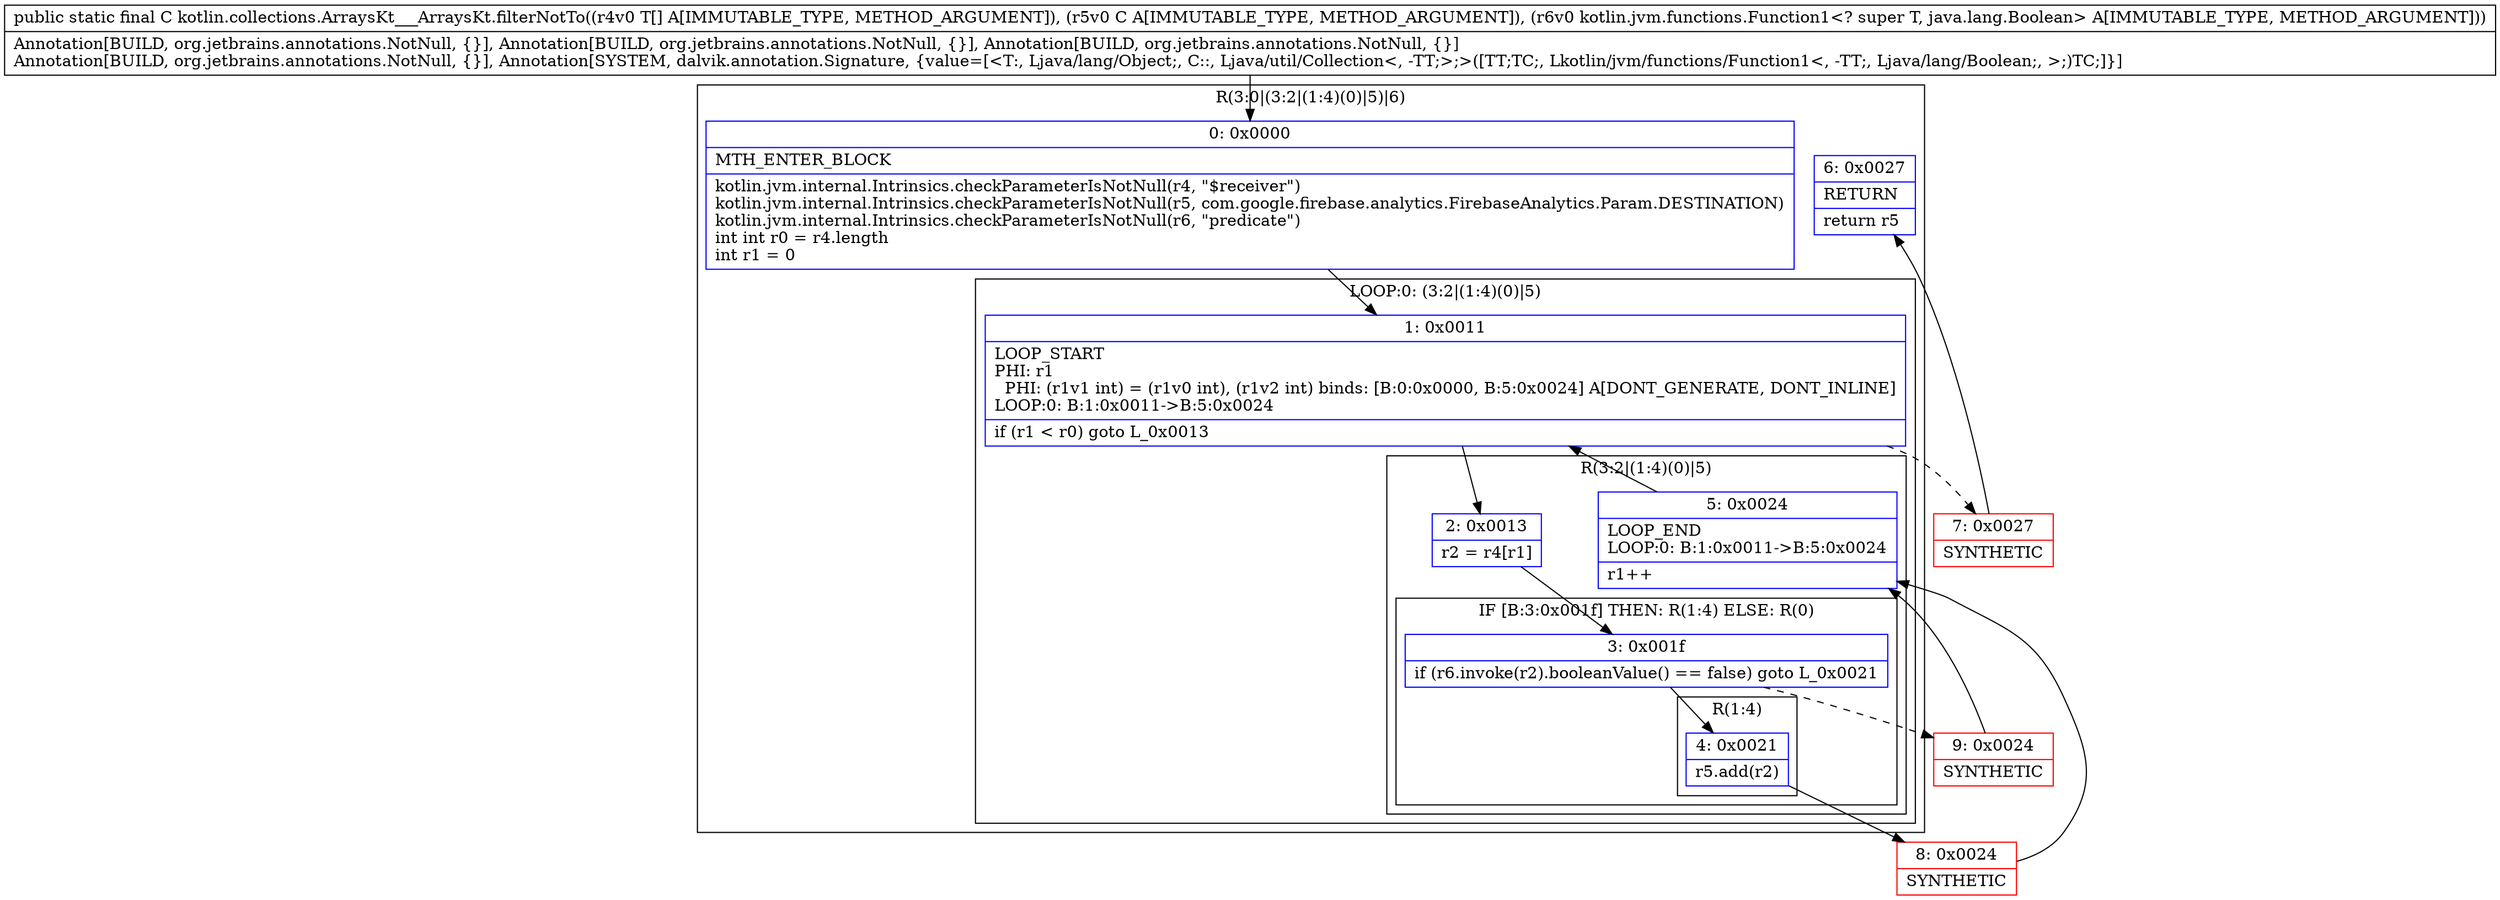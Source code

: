 digraph "CFG forkotlin.collections.ArraysKt___ArraysKt.filterNotTo([Ljava\/lang\/Object;Ljava\/util\/Collection;Lkotlin\/jvm\/functions\/Function1;)Ljava\/util\/Collection;" {
subgraph cluster_Region_1341574853 {
label = "R(3:0|(3:2|(1:4)(0)|5)|6)";
node [shape=record,color=blue];
Node_0 [shape=record,label="{0\:\ 0x0000|MTH_ENTER_BLOCK\l|kotlin.jvm.internal.Intrinsics.checkParameterIsNotNull(r4, \"$receiver\")\lkotlin.jvm.internal.Intrinsics.checkParameterIsNotNull(r5, com.google.firebase.analytics.FirebaseAnalytics.Param.DESTINATION)\lkotlin.jvm.internal.Intrinsics.checkParameterIsNotNull(r6, \"predicate\")\lint int r0 = r4.length\lint r1 = 0\l}"];
subgraph cluster_LoopRegion_1672424803 {
label = "LOOP:0: (3:2|(1:4)(0)|5)";
node [shape=record,color=blue];
Node_1 [shape=record,label="{1\:\ 0x0011|LOOP_START\lPHI: r1 \l  PHI: (r1v1 int) = (r1v0 int), (r1v2 int) binds: [B:0:0x0000, B:5:0x0024] A[DONT_GENERATE, DONT_INLINE]\lLOOP:0: B:1:0x0011\-\>B:5:0x0024\l|if (r1 \< r0) goto L_0x0013\l}"];
subgraph cluster_Region_1058556045 {
label = "R(3:2|(1:4)(0)|5)";
node [shape=record,color=blue];
Node_2 [shape=record,label="{2\:\ 0x0013|r2 = r4[r1]\l}"];
subgraph cluster_IfRegion_1137524900 {
label = "IF [B:3:0x001f] THEN: R(1:4) ELSE: R(0)";
node [shape=record,color=blue];
Node_3 [shape=record,label="{3\:\ 0x001f|if (r6.invoke(r2).booleanValue() == false) goto L_0x0021\l}"];
subgraph cluster_Region_57297634 {
label = "R(1:4)";
node [shape=record,color=blue];
Node_4 [shape=record,label="{4\:\ 0x0021|r5.add(r2)\l}"];
}
subgraph cluster_Region_545527803 {
label = "R(0)";
node [shape=record,color=blue];
}
}
Node_5 [shape=record,label="{5\:\ 0x0024|LOOP_END\lLOOP:0: B:1:0x0011\-\>B:5:0x0024\l|r1++\l}"];
}
}
Node_6 [shape=record,label="{6\:\ 0x0027|RETURN\l|return r5\l}"];
}
Node_7 [shape=record,color=red,label="{7\:\ 0x0027|SYNTHETIC\l}"];
Node_8 [shape=record,color=red,label="{8\:\ 0x0024|SYNTHETIC\l}"];
Node_9 [shape=record,color=red,label="{9\:\ 0x0024|SYNTHETIC\l}"];
MethodNode[shape=record,label="{public static final C kotlin.collections.ArraysKt___ArraysKt.filterNotTo((r4v0 T[] A[IMMUTABLE_TYPE, METHOD_ARGUMENT]), (r5v0 C A[IMMUTABLE_TYPE, METHOD_ARGUMENT]), (r6v0 kotlin.jvm.functions.Function1\<? super T, java.lang.Boolean\> A[IMMUTABLE_TYPE, METHOD_ARGUMENT]))  | Annotation[BUILD, org.jetbrains.annotations.NotNull, \{\}], Annotation[BUILD, org.jetbrains.annotations.NotNull, \{\}], Annotation[BUILD, org.jetbrains.annotations.NotNull, \{\}]\lAnnotation[BUILD, org.jetbrains.annotations.NotNull, \{\}], Annotation[SYSTEM, dalvik.annotation.Signature, \{value=[\<T:, Ljava\/lang\/Object;, C::, Ljava\/util\/Collection\<, \-TT;\>;\>([TT;TC;, Lkotlin\/jvm\/functions\/Function1\<, \-TT;, Ljava\/lang\/Boolean;, \>;)TC;]\}]\l}"];
MethodNode -> Node_0;
Node_0 -> Node_1;
Node_1 -> Node_2;
Node_1 -> Node_7[style=dashed];
Node_2 -> Node_3;
Node_3 -> Node_4;
Node_3 -> Node_9[style=dashed];
Node_4 -> Node_8;
Node_5 -> Node_1;
Node_7 -> Node_6;
Node_8 -> Node_5;
Node_9 -> Node_5;
}

